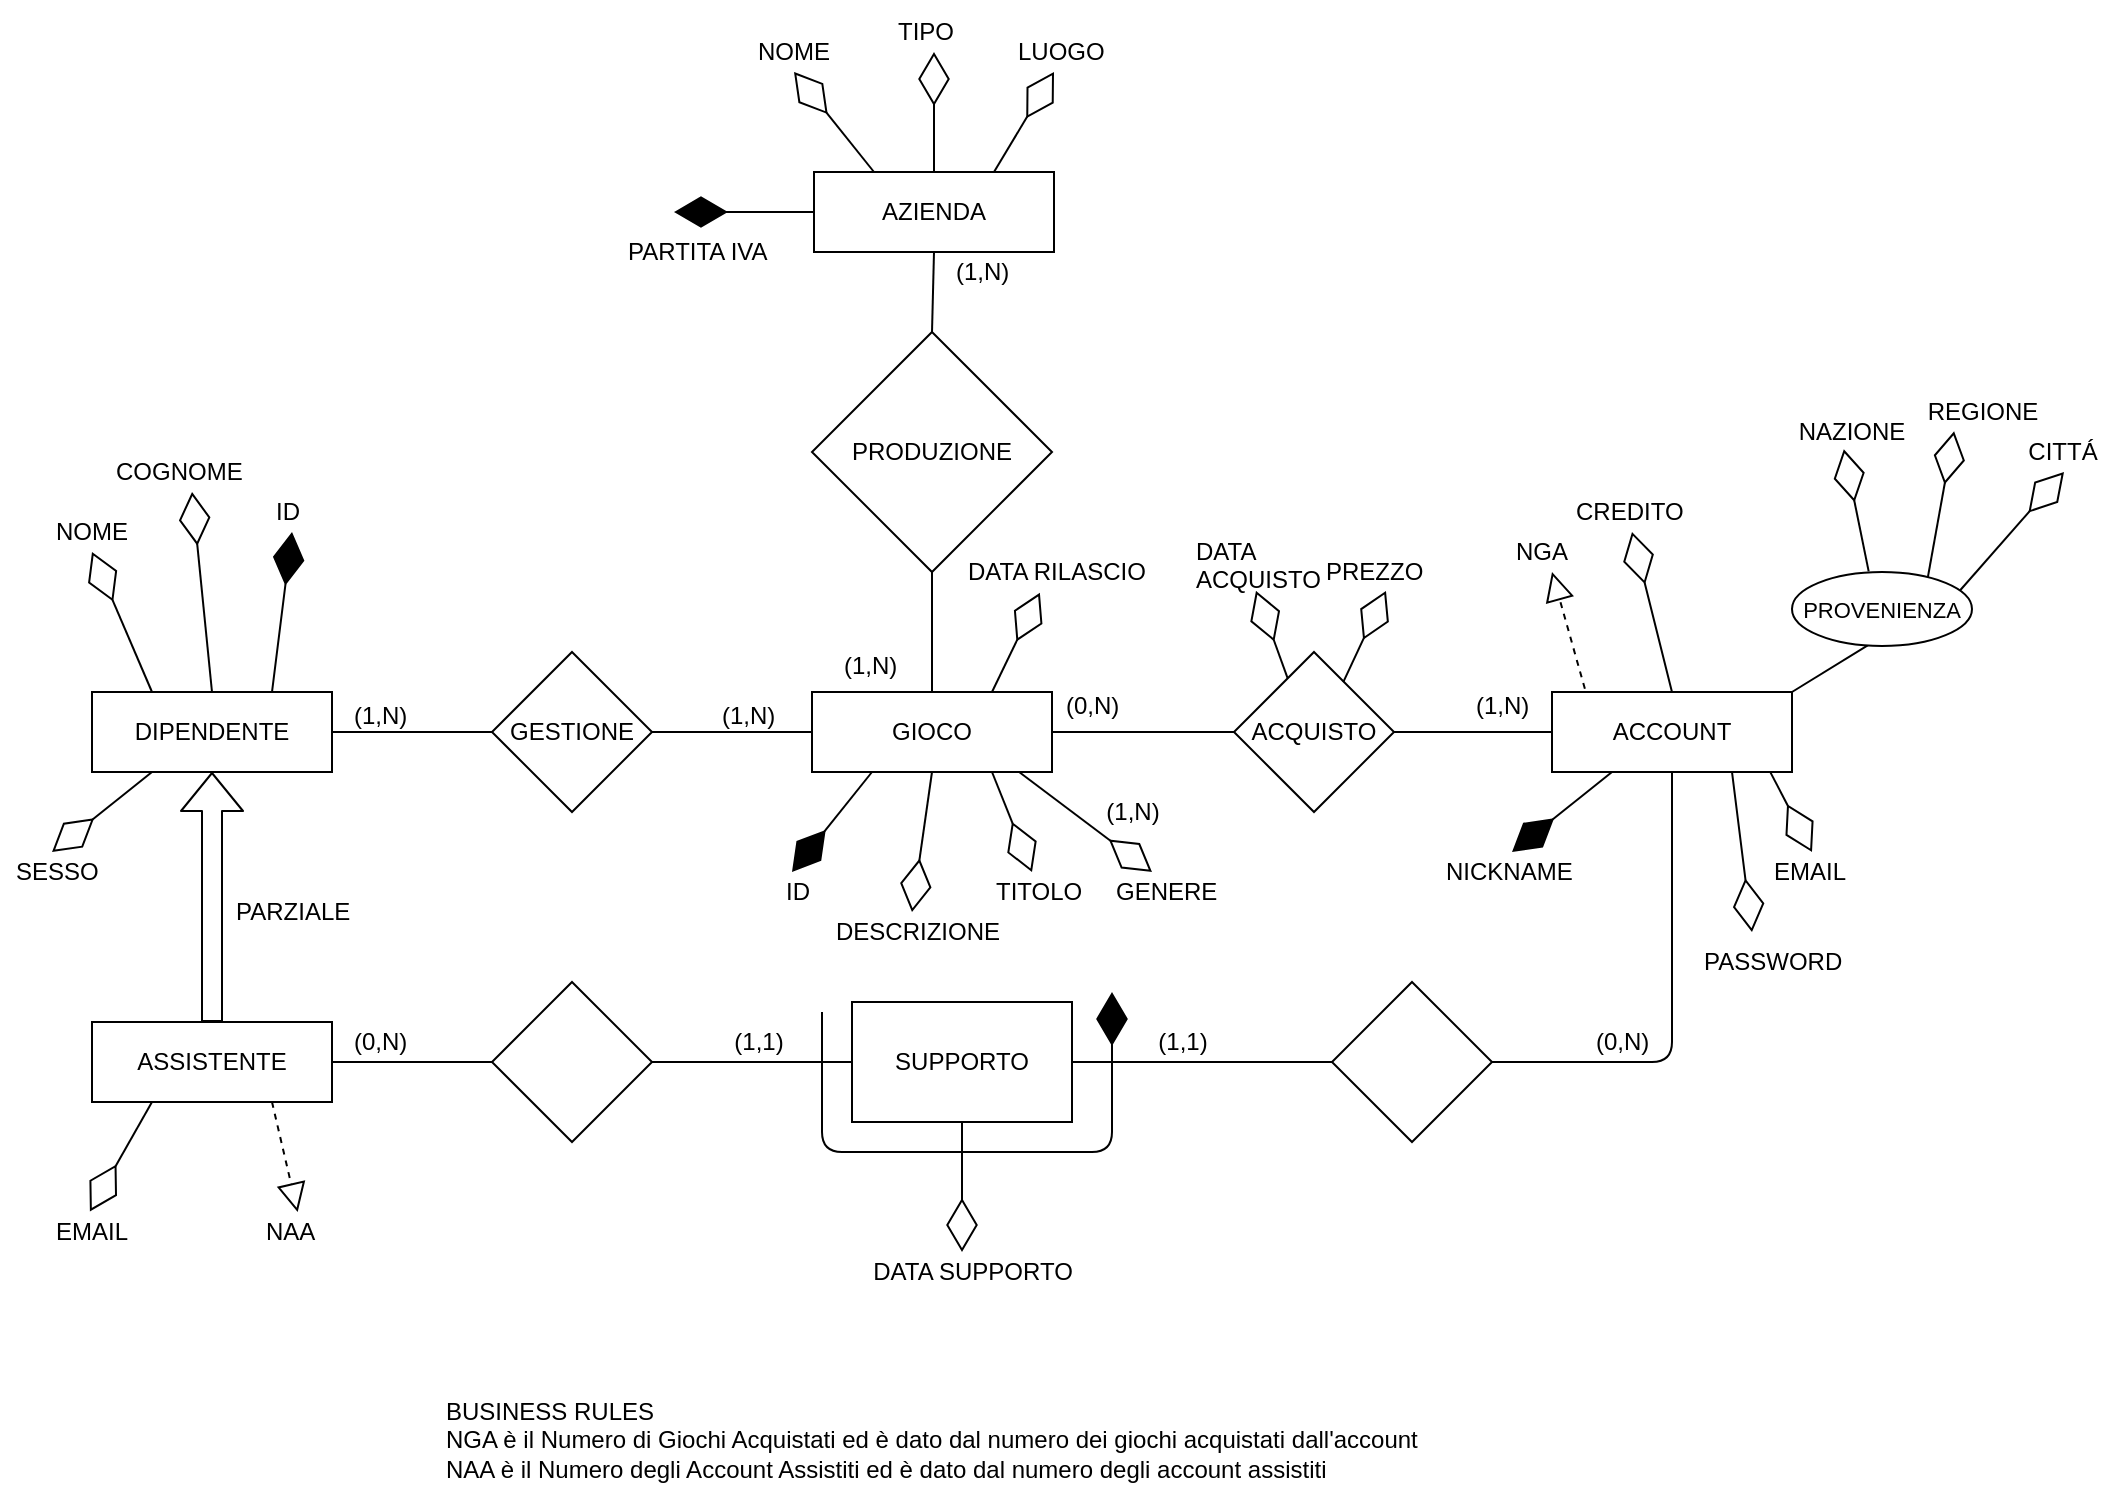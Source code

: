 <mxfile version="14.4.7" type="device"><diagram id="0427903c-965b-0b0c-612c-865d75869f71" name="Pagina-1"><mxGraphModel dx="1965" dy="1308" grid="1" gridSize="10" guides="1" tooltips="1" connect="1" arrows="1" fold="1" page="1" pageScale="1" pageWidth="1169" pageHeight="827" background="#ffffff" math="0" shadow="0"><root><mxCell id="0"/><mxCell id="1" parent="0"/><mxCell id="2" value="GIOCO" style="rounded=0;whiteSpace=wrap;html=1;" parent="1" vertex="1"><mxGeometry x="440" y="360" width="120" height="40" as="geometry"/></mxCell><mxCell id="3" value="AZIENDA" style="rounded=0;whiteSpace=wrap;html=1;" parent="1" vertex="1"><mxGeometry x="441" y="100" width="120" height="40" as="geometry"/></mxCell><mxCell id="4" value="PRODUZIONE" style="rhombus;whiteSpace=wrap;html=1;" parent="1" vertex="1"><mxGeometry x="440" y="180" width="120" height="120" as="geometry"/></mxCell><mxCell id="7" value="ACCOUNT" style="rounded=0;whiteSpace=wrap;html=1;" parent="1" vertex="1"><mxGeometry x="810" y="360" width="120" height="40" as="geometry"/></mxCell><mxCell id="8" value="ACQUISTO" style="rhombus;whiteSpace=wrap;html=1;" parent="1" vertex="1"><mxGeometry x="651" y="340" width="80" height="80" as="geometry"/></mxCell><mxCell id="11" value="GESTIONE" style="rhombus;whiteSpace=wrap;html=1;" parent="1" vertex="1"><mxGeometry x="280" y="340" width="80" height="80" as="geometry"/></mxCell><mxCell id="12" value="DIPENDENTE" style="rounded=0;whiteSpace=wrap;html=1;" parent="1" vertex="1"><mxGeometry x="80" y="360" width="120" height="40" as="geometry"/></mxCell><mxCell id="13" value="ASSISTENTE" style="rounded=0;whiteSpace=wrap;html=1;" parent="1" vertex="1"><mxGeometry x="80" y="525" width="120" height="40" as="geometry"/></mxCell><mxCell id="16" value="PARZIALE" style="text;html=1;resizable=0;points=[];autosize=1;align=left;verticalAlign=top;spacingTop=-4;" parent="1" vertex="1"><mxGeometry x="150" y="460" width="70" height="20" as="geometry"/></mxCell><mxCell id="19" value="" style="endArrow=none;html=1;exitX=1;exitY=0.5;entryX=0;entryY=0.5;" parent="1" source="12" target="11" edge="1"><mxGeometry width="50" height="50" relative="1" as="geometry"><mxPoint x="230" y="530" as="sourcePoint"/><mxPoint x="280" y="480" as="targetPoint"/></mxGeometry></mxCell><mxCell id="23" value="" style="endArrow=none;html=1;exitX=0.5;exitY=0;entryX=0.5;entryY=1;" parent="1" source="2" target="4" edge="1"><mxGeometry width="50" height="50" relative="1" as="geometry"><mxPoint x="570.143" y="319.857" as="sourcePoint"/><mxPoint x="570.143" y="279.857" as="targetPoint"/></mxGeometry></mxCell><mxCell id="24" value="" style="endArrow=none;html=1;exitX=0.5;exitY=0;entryX=0.5;entryY=1;exitDx=0;exitDy=0;" parent="1" source="4" target="3" edge="1"><mxGeometry width="50" height="50" relative="1" as="geometry"><mxPoint x="501" y="160" as="sourcePoint"/><mxPoint x="411.143" y="159.857" as="targetPoint"/></mxGeometry></mxCell><mxCell id="25" value="" style="endArrow=none;html=1;exitX=0;exitY=0.5;entryX=1;entryY=0.5;" parent="1" source="8" target="2" edge="1"><mxGeometry width="50" height="50" relative="1" as="geometry"><mxPoint x="600.143" y="454.857" as="sourcePoint"/><mxPoint x="600.143" y="414.857" as="targetPoint"/></mxGeometry></mxCell><mxCell id="26" value="" style="endArrow=none;html=1;exitX=0;exitY=0.5;entryX=1;entryY=0.5;entryDx=0;entryDy=0;" parent="1" source="7" target="8" edge="1"><mxGeometry width="50" height="50" relative="1" as="geometry"><mxPoint x="720.143" y="509.857" as="sourcePoint"/><mxPoint x="770" y="380" as="targetPoint"/></mxGeometry></mxCell><mxCell id="27" value="" style="endArrow=diamondThin;endFill=0;endSize=24;html=1;" parent="1" edge="1"><mxGeometry width="160" relative="1" as="geometry"><mxPoint x="471" y="100" as="sourcePoint"/><mxPoint x="431" y="50" as="targetPoint"/></mxGeometry></mxCell><mxCell id="28" value="NOME" style="text;html=1;resizable=0;points=[];autosize=1;align=left;verticalAlign=top;spacingTop=-4;" parent="1" vertex="1"><mxGeometry x="411" y="30" width="50" height="20" as="geometry"/></mxCell><mxCell id="30" value="" style="endArrow=diamondThin;endFill=1;endSize=24;html=1;exitX=0;exitY=0.5;" parent="1" source="3" edge="1"><mxGeometry width="160" relative="1" as="geometry"><mxPoint x="381" y="70" as="sourcePoint"/><mxPoint x="371" y="120" as="targetPoint"/></mxGeometry></mxCell><mxCell id="31" value="PARTITA IVA" style="text;html=1;resizable=0;points=[];autosize=1;align=left;verticalAlign=top;spacingTop=-4;" parent="1" vertex="1"><mxGeometry x="346" y="130" width="90" height="20" as="geometry"/></mxCell><mxCell id="32" value="" style="endArrow=diamondThin;endFill=0;endSize=24;html=1;exitX=0.5;exitY=0;" parent="1" source="3" edge="1"><mxGeometry width="160" relative="1" as="geometry"><mxPoint x="481" y="40" as="sourcePoint"/><mxPoint x="501" y="40" as="targetPoint"/></mxGeometry></mxCell><mxCell id="33" value="TIPO" style="text;html=1;resizable=0;points=[];autosize=1;align=left;verticalAlign=top;spacingTop=-4;" parent="1" vertex="1"><mxGeometry x="481" y="20" width="40" height="20" as="geometry"/></mxCell><mxCell id="34" value="" style="endArrow=diamondThin;endFill=0;endSize=24;html=1;exitX=0.75;exitY=0;" parent="1" source="3" edge="1"><mxGeometry width="160" relative="1" as="geometry"><mxPoint x="401" y="40" as="sourcePoint"/><mxPoint x="561" y="50" as="targetPoint"/></mxGeometry></mxCell><mxCell id="35" value="LUOGO" style="text;html=1;resizable=0;points=[];autosize=1;align=left;verticalAlign=top;spacingTop=-4;" parent="1" vertex="1"><mxGeometry x="541" y="30" width="60" height="20" as="geometry"/></mxCell><mxCell id="38" value="" style="endArrow=diamondThin;endFill=0;endSize=24;html=1;exitX=0.75;exitY=1;" parent="1" source="2" edge="1"><mxGeometry width="160" relative="1" as="geometry"><mxPoint x="470" y="450" as="sourcePoint"/><mxPoint x="550" y="450" as="targetPoint"/></mxGeometry></mxCell><mxCell id="39" value="TITOLO" style="text;html=1;resizable=0;points=[];autosize=1;align=left;verticalAlign=top;spacingTop=-4;" parent="1" vertex="1"><mxGeometry x="530" y="450" width="60" height="20" as="geometry"/></mxCell><mxCell id="40" value="" style="endArrow=diamondThin;endFill=1;endSize=24;html=1;exitX=0.25;exitY=1;" parent="1" source="2" edge="1"><mxGeometry width="160" relative="1" as="geometry"><mxPoint x="390" y="440" as="sourcePoint"/><mxPoint x="430" y="450" as="targetPoint"/></mxGeometry></mxCell><mxCell id="41" value="ID" style="text;html=1;resizable=0;points=[];autosize=1;align=left;verticalAlign=top;spacingTop=-4;" parent="1" vertex="1"><mxGeometry x="425" y="450" width="30" height="20" as="geometry"/></mxCell><mxCell id="42" value="" style="endArrow=diamondThin;endFill=0;endSize=24;html=1;exitX=0.863;exitY=1;exitPerimeter=0;" parent="1" source="2" edge="1"><mxGeometry width="160" relative="1" as="geometry"><mxPoint x="570" y="420" as="sourcePoint"/><mxPoint x="610" y="450" as="targetPoint"/></mxGeometry></mxCell><mxCell id="43" value="GENERE" style="text;html=1;resizable=0;points=[];autosize=1;align=left;verticalAlign=top;spacingTop=-4;" parent="1" vertex="1"><mxGeometry x="590" y="450" width="70" height="20" as="geometry"/></mxCell><mxCell id="45" value="" style="endArrow=diamondThin;endFill=0;endSize=24;html=1;exitX=0.5;exitY=1;" parent="1" source="2" edge="1"><mxGeometry width="160" relative="1" as="geometry"><mxPoint x="470" y="500" as="sourcePoint"/><mxPoint x="490" y="470" as="targetPoint"/></mxGeometry></mxCell><mxCell id="46" value="DESCRIZIONE" style="text;html=1;resizable=0;points=[];autosize=1;align=left;verticalAlign=top;spacingTop=-4;" parent="1" vertex="1"><mxGeometry x="450" y="470" width="100" height="20" as="geometry"/></mxCell><mxCell id="50" value="DATA RILASCIO" style="text;html=1;resizable=0;points=[];autosize=1;align=left;verticalAlign=top;spacingTop=-4;" parent="1" vertex="1"><mxGeometry x="516" y="290" width="110" height="20" as="geometry"/></mxCell><mxCell id="54" value="CREDITO" style="text;html=1;resizable=0;points=[];autosize=1;align=left;verticalAlign=top;spacingTop=-4;" parent="1" vertex="1"><mxGeometry x="820" y="260" width="70" height="20" as="geometry"/></mxCell><mxCell id="57" value="" style="endArrow=diamondThin;endFill=0;endSize=24;html=1;exitX=0.908;exitY=0.992;exitPerimeter=0;" parent="1" source="7" edge="1"><mxGeometry width="160" relative="1" as="geometry"><mxPoint x="750" y="330" as="sourcePoint"/><mxPoint x="940" y="440" as="targetPoint"/></mxGeometry></mxCell><mxCell id="58" value="EMAIL" style="text;html=1;resizable=0;points=[];autosize=1;align=left;verticalAlign=top;spacingTop=-4;" parent="1" vertex="1"><mxGeometry x="919" y="440" width="50" height="20" as="geometry"/></mxCell><mxCell id="59" value="" style="endArrow=diamondThin;endFill=1;endSize=24;html=1;exitX=0.25;exitY=1;" parent="1" source="7" edge="1"><mxGeometry width="160" relative="1" as="geometry"><mxPoint x="780" y="460" as="sourcePoint"/><mxPoint x="790" y="440" as="targetPoint"/></mxGeometry></mxCell><mxCell id="60" value="NICKNAME" style="text;html=1;resizable=0;points=[];autosize=1;align=left;verticalAlign=top;spacingTop=-4;" parent="1" vertex="1"><mxGeometry x="755" y="440" width="80" height="20" as="geometry"/></mxCell><mxCell id="62" value="" style="endArrow=diamondThin;endFill=0;endSize=24;html=1;exitX=0.75;exitY=1;" parent="1" source="7" edge="1"><mxGeometry width="160" relative="1" as="geometry"><mxPoint x="770" y="480" as="sourcePoint"/><mxPoint x="910" y="480" as="targetPoint"/></mxGeometry></mxCell><mxCell id="63" value="PASSWORD" style="text;html=1;resizable=0;points=[];autosize=1;align=left;verticalAlign=top;spacingTop=-4;" parent="1" vertex="1"><mxGeometry x="884" y="485" width="80" height="20" as="geometry"/></mxCell><mxCell id="69" value="" style="endArrow=diamondThin;endFill=0;endSize=24;html=1;exitX=0.5;exitY=0;" parent="1" source="7" edge="1"><mxGeometry width="160" relative="1" as="geometry"><mxPoint x="830" y="350" as="sourcePoint"/><mxPoint x="850" y="280" as="targetPoint"/></mxGeometry></mxCell><mxCell id="71" value="" style="endArrow=block;dashed=1;endFill=0;endSize=12;html=1;exitX=0.137;exitY=-0.04;exitPerimeter=0;" parent="1" source="7" edge="1"><mxGeometry width="160" relative="1" as="geometry"><mxPoint x="780" y="290" as="sourcePoint"/><mxPoint x="810" y="300" as="targetPoint"/></mxGeometry></mxCell><mxCell id="72" value="NGA&lt;br&gt;" style="text;html=1;resizable=0;points=[];autosize=1;align=left;verticalAlign=top;spacingTop=-4;" parent="1" vertex="1"><mxGeometry x="790" y="280" width="40" height="20" as="geometry"/></mxCell><mxCell id="73" value="BUSINESS RULES&lt;br&gt;NGA è il Numero di Giochi Acquistati ed è dato dal numero dei giochi acquistati dall'account&lt;br&gt;NAA è il Numero degli Account Assistiti ed è dato dal numero degli account assistiti&lt;br&gt;" style="text;html=1;resizable=0;points=[];autosize=1;align=left;verticalAlign=top;spacingTop=-4;" parent="1" vertex="1"><mxGeometry x="255" y="710" width="500" height="40" as="geometry"/></mxCell><mxCell id="79" value="" style="endArrow=none;html=1;exitX=1;exitY=0.5;entryX=0;entryY=0.5;entryDx=0;entryDy=0;" parent="1" source="13" target="EgLxa6T-vuN0R7YJGeOj-118" edge="1"><mxGeometry width="50" height="50" relative="1" as="geometry"><mxPoint x="270" y="570" as="sourcePoint"/><mxPoint x="270" y="545" as="targetPoint"/></mxGeometry></mxCell><mxCell id="80" value="" style="endArrow=none;html=1;entryX=0.5;entryY=1;exitX=1;exitY=0.5;exitDx=0;exitDy=0;" parent="1" source="EgLxa6T-vuN0R7YJGeOj-120" target="7" edge="1"><mxGeometry width="50" height="50" relative="1" as="geometry"><mxPoint x="820" y="545" as="sourcePoint"/><mxPoint x="810" y="510" as="targetPoint"/><Array as="points"><mxPoint x="870" y="545"/></Array></mxGeometry></mxCell><mxCell id="81" value="" style="endArrow=none;html=1;entryX=0;entryY=0.5;exitX=1;exitY=0.5;" parent="1" source="11" target="2" edge="1"><mxGeometry width="50" height="50" relative="1" as="geometry"><mxPoint x="320" y="490" as="sourcePoint"/><mxPoint x="370" y="440" as="targetPoint"/></mxGeometry></mxCell><mxCell id="82" value="" style="endArrow=diamondThin;endFill=0;endSize=24;html=1;exitX=0.25;exitY=0;" parent="1" source="12" edge="1"><mxGeometry width="160" relative="1" as="geometry"><mxPoint x="80" y="290" as="sourcePoint"/><mxPoint x="80" y="290" as="targetPoint"/></mxGeometry></mxCell><mxCell id="83" value="NOME" style="text;html=1;resizable=0;points=[];autosize=1;align=left;verticalAlign=top;spacingTop=-4;" parent="1" vertex="1"><mxGeometry x="60" y="270" width="50" height="20" as="geometry"/></mxCell><mxCell id="84" value="" style="endArrow=diamondThin;endFill=0;endSize=24;html=1;exitX=0.5;exitY=0;" parent="1" source="12" edge="1"><mxGeometry width="160" relative="1" as="geometry"><mxPoint x="170" y="320" as="sourcePoint"/><mxPoint x="130" y="260" as="targetPoint"/></mxGeometry></mxCell><mxCell id="85" value="COGNOME" style="text;html=1;resizable=0;points=[];autosize=1;align=left;verticalAlign=top;spacingTop=-4;" parent="1" vertex="1"><mxGeometry x="90" y="240" width="80" height="20" as="geometry"/></mxCell><mxCell id="86" value="" style="endArrow=diamondThin;endFill=1;endSize=24;html=1;exitX=0.75;exitY=0;" parent="1" source="12" edge="1"><mxGeometry width="160" relative="1" as="geometry"><mxPoint x="150" y="290" as="sourcePoint"/><mxPoint x="180" y="280" as="targetPoint"/></mxGeometry></mxCell><mxCell id="87" value="ID" style="text;html=1;resizable=0;points=[];autosize=1;align=left;verticalAlign=top;spacingTop=-4;" parent="1" vertex="1"><mxGeometry x="170" y="260" width="30" height="20" as="geometry"/></mxCell><mxCell id="88" value="" style="endArrow=diamondThin;endFill=0;endSize=24;html=1;exitX=0.25;exitY=1;" parent="1" source="12" edge="1"><mxGeometry width="160" relative="1" as="geometry"><mxPoint x="30" y="420" as="sourcePoint"/><mxPoint x="60" y="440" as="targetPoint"/></mxGeometry></mxCell><mxCell id="89" value="SESSO" style="text;html=1;resizable=0;points=[];autosize=1;align=left;verticalAlign=top;spacingTop=-4;" parent="1" vertex="1"><mxGeometry x="40" y="440" width="60" height="20" as="geometry"/></mxCell><mxCell id="90" value="" style="endArrow=diamondThin;endFill=0;endSize=24;html=1;exitX=0.25;exitY=1;entryX=0.379;entryY=-0.014;entryDx=0;entryDy=0;entryPerimeter=0;" parent="1" source="13" target="91" edge="1"><mxGeometry width="160" relative="1" as="geometry"><mxPoint x="80" y="610" as="sourcePoint"/><mxPoint x="80" y="620" as="targetPoint"/></mxGeometry></mxCell><mxCell id="91" value="EMAIL" style="text;html=1;resizable=0;points=[];autosize=1;align=left;verticalAlign=top;spacingTop=-4;" parent="1" vertex="1"><mxGeometry x="60" y="620" width="50" height="20" as="geometry"/></mxCell><mxCell id="93" value="" style="endArrow=block;dashed=1;endFill=0;endSize=12;html=1;exitX=0.75;exitY=1;entryX=0.446;entryY=0;entryDx=0;entryDy=0;entryPerimeter=0;" parent="1" source="13" target="94" edge="1"><mxGeometry width="160" relative="1" as="geometry"><mxPoint x="140" y="630" as="sourcePoint"/><mxPoint x="180" y="620" as="targetPoint"/></mxGeometry></mxCell><mxCell id="94" value="NAA" style="text;html=1;resizable=0;points=[];autosize=1;align=left;verticalAlign=top;spacingTop=-4;" parent="1" vertex="1"><mxGeometry x="165" y="620" width="40" height="20" as="geometry"/></mxCell><mxCell id="95" value="(1,N)" style="text;html=1;resizable=0;points=[];autosize=1;align=left;verticalAlign=top;spacingTop=-4;" parent="1" vertex="1"><mxGeometry x="510" y="140" width="40" height="20" as="geometry"/></mxCell><mxCell id="96" value="(1,N)" style="text;html=1;resizable=0;points=[];autosize=1;align=left;verticalAlign=top;spacingTop=-4;" parent="1" vertex="1"><mxGeometry x="453.5" y="337" width="40" height="20" as="geometry"/></mxCell><mxCell id="97" value="(0,N)" style="text;html=1;resizable=0;points=[];autosize=1;align=left;verticalAlign=top;spacingTop=-4;" parent="1" vertex="1"><mxGeometry x="565" y="357" width="40" height="20" as="geometry"/></mxCell><mxCell id="98" value="(1,N)" style="text;html=1;resizable=0;points=[];autosize=1;align=left;verticalAlign=top;spacingTop=-4;" parent="1" vertex="1"><mxGeometry x="770" y="357" width="40" height="20" as="geometry"/></mxCell><mxCell id="99" value="(1,N)" style="text;html=1;resizable=0;points=[];autosize=1;align=left;verticalAlign=top;spacingTop=-4;" parent="1" vertex="1"><mxGeometry x="209" y="362" width="40" height="20" as="geometry"/></mxCell><mxCell id="100" value="(1,N)" style="text;html=1;resizable=0;points=[];autosize=1;align=left;verticalAlign=top;spacingTop=-4;" parent="1" vertex="1"><mxGeometry x="392.5" y="362" width="40" height="20" as="geometry"/></mxCell><mxCell id="101" value="(0,N)" style="text;html=1;resizable=0;points=[];autosize=1;align=left;verticalAlign=top;spacingTop=-4;" parent="1" vertex="1"><mxGeometry x="209" y="525" width="40" height="20" as="geometry"/></mxCell><mxCell id="102" value="(0,N)" style="text;html=1;resizable=0;points=[];autosize=1;align=left;verticalAlign=top;spacingTop=-4;" parent="1" vertex="1"><mxGeometry x="830" y="525" width="40" height="20" as="geometry"/></mxCell><mxCell id="105" value="" style="endArrow=diamondThin;endFill=0;endSize=24;html=1;exitX=0.683;exitY=0.188;exitDx=0;exitDy=0;exitPerimeter=0;entryX=0.533;entryY=0.972;entryDx=0;entryDy=0;entryPerimeter=0;" parent="1" source="8" target="106" edge="1"><mxGeometry width="160" relative="1" as="geometry"><mxPoint x="711" y="350" as="sourcePoint"/><mxPoint x="721" y="310" as="targetPoint"/></mxGeometry></mxCell><mxCell id="106" value="PREZZO" style="text;html=1;resizable=0;points=[];autosize=1;align=left;verticalAlign=top;spacingTop=-4;" parent="1" vertex="1"><mxGeometry x="695" y="290" width="60" height="20" as="geometry"/></mxCell><mxCell id="107" value="" style="endArrow=diamondThin;endFill=0;endSize=24;html=1;exitX=0.75;exitY=0;entryX=0.345;entryY=1.021;entryDx=0;entryDy=0;entryPerimeter=0;" parent="1" source="2" target="50" edge="1"><mxGeometry width="160" relative="1" as="geometry"><mxPoint x="570" y="310" as="sourcePoint"/><mxPoint x="590" y="260" as="targetPoint"/></mxGeometry></mxCell><mxCell id="108" value="" style="endArrow=diamondThin;endFill=0;endSize=24;html=1;exitX=0.335;exitY=0.163;entryX=0.4;entryY=0.981;entryDx=0;entryDy=0;entryPerimeter=0;exitDx=0;exitDy=0;exitPerimeter=0;" parent="1" source="8" target="109" edge="1"><mxGeometry width="160" relative="1" as="geometry"><mxPoint x="621" y="360" as="sourcePoint"/><mxPoint x="611" y="320" as="targetPoint"/></mxGeometry></mxCell><mxCell id="109" value="DATA&lt;br&gt;ACQUISTO&lt;br&gt;" style="text;html=1;resizable=0;points=[];autosize=1;align=left;verticalAlign=top;spacingTop=-4;" parent="1" vertex="1"><mxGeometry x="630" y="280" width="80" height="30" as="geometry"/></mxCell><mxCell id="EgLxa6T-vuN0R7YJGeOj-110" value="" style="endArrow=none;html=1;entryX=0.441;entryY=0.961;entryDx=0;entryDy=0;entryPerimeter=0;" parent="1" edge="1" target="Pos4nOwfTgSU1liF83CQ-109"><mxGeometry width="50" height="50" relative="1" as="geometry"><mxPoint x="930" y="360" as="sourcePoint"/><mxPoint x="960" y="340" as="targetPoint"/></mxGeometry></mxCell><mxCell id="EgLxa6T-vuN0R7YJGeOj-112" value="" style="endArrow=diamondThin;endFill=0;endSize=24;html=1;exitX=0.426;exitY=-0.008;exitDx=0;exitDy=0;exitPerimeter=0;entryX=0.398;entryY=0.933;entryDx=0;entryDy=0;entryPerimeter=0;" parent="1" source="Pos4nOwfTgSU1liF83CQ-109" target="EgLxa6T-vuN0R7YJGeOj-115" edge="1"><mxGeometry width="160" relative="1" as="geometry"><mxPoint x="986.96" y="275.66" as="sourcePoint"/><mxPoint x="970" y="170" as="targetPoint"/></mxGeometry></mxCell><mxCell id="EgLxa6T-vuN0R7YJGeOj-113" value="" style="endArrow=diamondThin;endFill=0;endSize=24;html=1;exitX=0.74;exitY=0.27;exitDx=0;exitDy=0;exitPerimeter=0;entryX=0.301;entryY=0.984;entryDx=0;entryDy=0;entryPerimeter=0;" parent="1" source="Pos4nOwfTgSU1liF83CQ-109" target="EgLxa6T-vuN0R7YJGeOj-116" edge="1"><mxGeometry width="160" relative="1" as="geometry"><mxPoint x="1017.68" y="274.34" as="sourcePoint"/><mxPoint x="1040" y="170" as="targetPoint"/></mxGeometry></mxCell><mxCell id="EgLxa6T-vuN0R7YJGeOj-114" value="" style="endArrow=diamondThin;endFill=0;endSize=24;html=1;exitX=0.932;exitY=0.253;exitDx=0;exitDy=0;exitPerimeter=0;entryX=0.52;entryY=1.002;entryDx=0;entryDy=0;entryPerimeter=0;" parent="1" source="Pos4nOwfTgSU1liF83CQ-109" target="EgLxa6T-vuN0R7YJGeOj-117" edge="1"><mxGeometry width="160" relative="1" as="geometry"><mxPoint x="1052.72" y="274.64" as="sourcePoint"/><mxPoint x="1110" y="180" as="targetPoint"/></mxGeometry></mxCell><mxCell id="EgLxa6T-vuN0R7YJGeOj-115" value="NAZIONE" style="text;html=1;strokeColor=none;fillColor=none;align=center;verticalAlign=middle;whiteSpace=wrap;rounded=0;" parent="1" vertex="1"><mxGeometry x="940" y="220" width="40" height="20" as="geometry"/></mxCell><mxCell id="EgLxa6T-vuN0R7YJGeOj-116" value="REGIONE" style="text;html=1;align=center;verticalAlign=middle;resizable=0;points=[];autosize=1;" parent="1" vertex="1"><mxGeometry x="990" y="210" width="70" height="20" as="geometry"/></mxCell><mxCell id="EgLxa6T-vuN0R7YJGeOj-117" value="CITTÁ" style="text;html=1;align=center;verticalAlign=middle;resizable=0;points=[];autosize=1;" parent="1" vertex="1"><mxGeometry x="1040" y="230" width="50" height="20" as="geometry"/></mxCell><mxCell id="EgLxa6T-vuN0R7YJGeOj-118" value="" style="rhombus;whiteSpace=wrap;html=1;" parent="1" vertex="1"><mxGeometry x="280" y="505" width="80" height="80" as="geometry"/></mxCell><mxCell id="EgLxa6T-vuN0R7YJGeOj-120" value="" style="rhombus;whiteSpace=wrap;html=1;" parent="1" vertex="1"><mxGeometry x="700" y="505" width="80" height="80" as="geometry"/></mxCell><mxCell id="EgLxa6T-vuN0R7YJGeOj-122" value="" style="endArrow=none;html=1;entryX=0;entryY=0.5;entryDx=0;entryDy=0;exitX=1;exitY=0.5;exitDx=0;exitDy=0;" parent="1" source="EgLxa6T-vuN0R7YJGeOj-118" target="EgLxa6T-vuN0R7YJGeOj-123" edge="1"><mxGeometry width="50" height="50" relative="1" as="geometry"><mxPoint x="385" y="545" as="sourcePoint"/><mxPoint x="450" y="545" as="targetPoint"/></mxGeometry></mxCell><mxCell id="EgLxa6T-vuN0R7YJGeOj-123" value="SUPPORTO" style="rounded=0;whiteSpace=wrap;html=1;" parent="1" vertex="1"><mxGeometry x="460" y="515" width="110" height="60" as="geometry"/></mxCell><mxCell id="EgLxa6T-vuN0R7YJGeOj-124" value="" style="endArrow=none;html=1;exitX=1;exitY=0.5;exitDx=0;exitDy=0;entryX=0;entryY=0.5;entryDx=0;entryDy=0;" parent="1" source="EgLxa6T-vuN0R7YJGeOj-123" target="EgLxa6T-vuN0R7YJGeOj-120" edge="1"><mxGeometry width="50" height="50" relative="1" as="geometry"><mxPoint x="585" y="545" as="sourcePoint"/><mxPoint x="650" y="545" as="targetPoint"/></mxGeometry></mxCell><mxCell id="EgLxa6T-vuN0R7YJGeOj-125" value="(1,1)" style="text;html=1;align=center;verticalAlign=middle;resizable=0;points=[];autosize=1;" parent="1" vertex="1"><mxGeometry x="392.5" y="525" width="40" height="20" as="geometry"/></mxCell><mxCell id="EgLxa6T-vuN0R7YJGeOj-126" value="(1,1)" style="text;html=1;align=center;verticalAlign=middle;resizable=0;points=[];autosize=1;" parent="1" vertex="1"><mxGeometry x="605" y="525" width="40" height="20" as="geometry"/></mxCell><mxCell id="EgLxa6T-vuN0R7YJGeOj-128" value="" style="shape=flexArrow;endArrow=classic;html=1;exitX=0.5;exitY=0;exitDx=0;exitDy=0;" parent="1" source="13" edge="1"><mxGeometry width="50" height="50" relative="1" as="geometry"><mxPoint x="129" y="520" as="sourcePoint"/><mxPoint x="140" y="400" as="targetPoint"/></mxGeometry></mxCell><mxCell id="EgLxa6T-vuN0R7YJGeOj-129" value="" style="endArrow=diamondThin;endFill=0;endSize=24;html=1;exitX=0.5;exitY=1;exitDx=0;exitDy=0;" parent="1" source="EgLxa6T-vuN0R7YJGeOj-123" edge="1"><mxGeometry width="160" relative="1" as="geometry"><mxPoint x="570" y="630" as="sourcePoint"/><mxPoint x="515" y="640" as="targetPoint"/></mxGeometry></mxCell><mxCell id="EgLxa6T-vuN0R7YJGeOj-130" value="DATA SUPPORTO" style="text;html=1;align=center;verticalAlign=middle;resizable=0;points=[];autosize=1;" parent="1" vertex="1"><mxGeometry x="460" y="640" width="120" height="20" as="geometry"/></mxCell><mxCell id="EgLxa6T-vuN0R7YJGeOj-136" value="" style="endArrow=none;html=1;jumpStyle=none;" parent="1" edge="1"><mxGeometry width="50" height="50" relative="1" as="geometry"><mxPoint x="590" y="530" as="sourcePoint"/><mxPoint x="445" y="520" as="targetPoint"/><Array as="points"><mxPoint x="590" y="590"/><mxPoint x="445" y="590"/><mxPoint x="445" y="550"/></Array></mxGeometry></mxCell><mxCell id="EgLxa6T-vuN0R7YJGeOj-138" value="(1,N)" style="text;html=1;align=center;verticalAlign=middle;resizable=0;points=[];autosize=1;" parent="1" vertex="1"><mxGeometry x="580" y="410" width="40" height="20" as="geometry"/></mxCell><mxCell id="EgLxa6T-vuN0R7YJGeOj-141" value="" style="endArrow=diamondThin;endFill=1;endSize=24;html=1;" parent="1" edge="1"><mxGeometry width="160" relative="1" as="geometry"><mxPoint x="590" y="580" as="sourcePoint"/><mxPoint x="590" y="510" as="targetPoint"/></mxGeometry></mxCell><mxCell id="Pos4nOwfTgSU1liF83CQ-109" value="&lt;font style=&quot;font-size: 11px&quot;&gt;PROVENIENZA&lt;/font&gt;" style="ellipse;whiteSpace=wrap;html=1;" vertex="1" parent="1"><mxGeometry x="930" y="300" width="90" height="37" as="geometry"/></mxCell></root></mxGraphModel></diagram></mxfile>